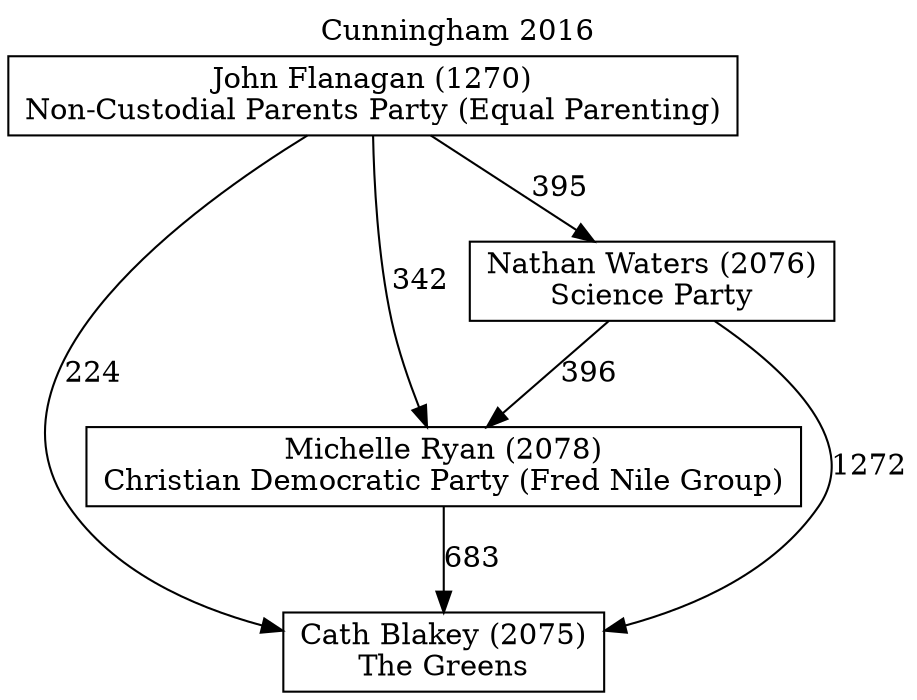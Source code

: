 // House preference flow
digraph "Cath Blakey (2075)_Cunningham_2016" {
	graph [label="Cunningham 2016" labelloc=t mclimit=10]
	node [shape=box]
	"John Flanagan (1270)" [label="John Flanagan (1270)
Non-Custodial Parents Party (Equal Parenting)"]
	"Michelle Ryan (2078)" [label="Michelle Ryan (2078)
Christian Democratic Party (Fred Nile Group)"]
	"Cath Blakey (2075)" [label="Cath Blakey (2075)
The Greens"]
	"Nathan Waters (2076)" [label="Nathan Waters (2076)
Science Party"]
	"Nathan Waters (2076)" -> "Cath Blakey (2075)" [label=1272]
	"John Flanagan (1270)" -> "Nathan Waters (2076)" [label=395]
	"Nathan Waters (2076)" -> "Michelle Ryan (2078)" [label=396]
	"John Flanagan (1270)" -> "Michelle Ryan (2078)" [label=342]
	"Michelle Ryan (2078)" -> "Cath Blakey (2075)" [label=683]
	"John Flanagan (1270)" -> "Cath Blakey (2075)" [label=224]
}
